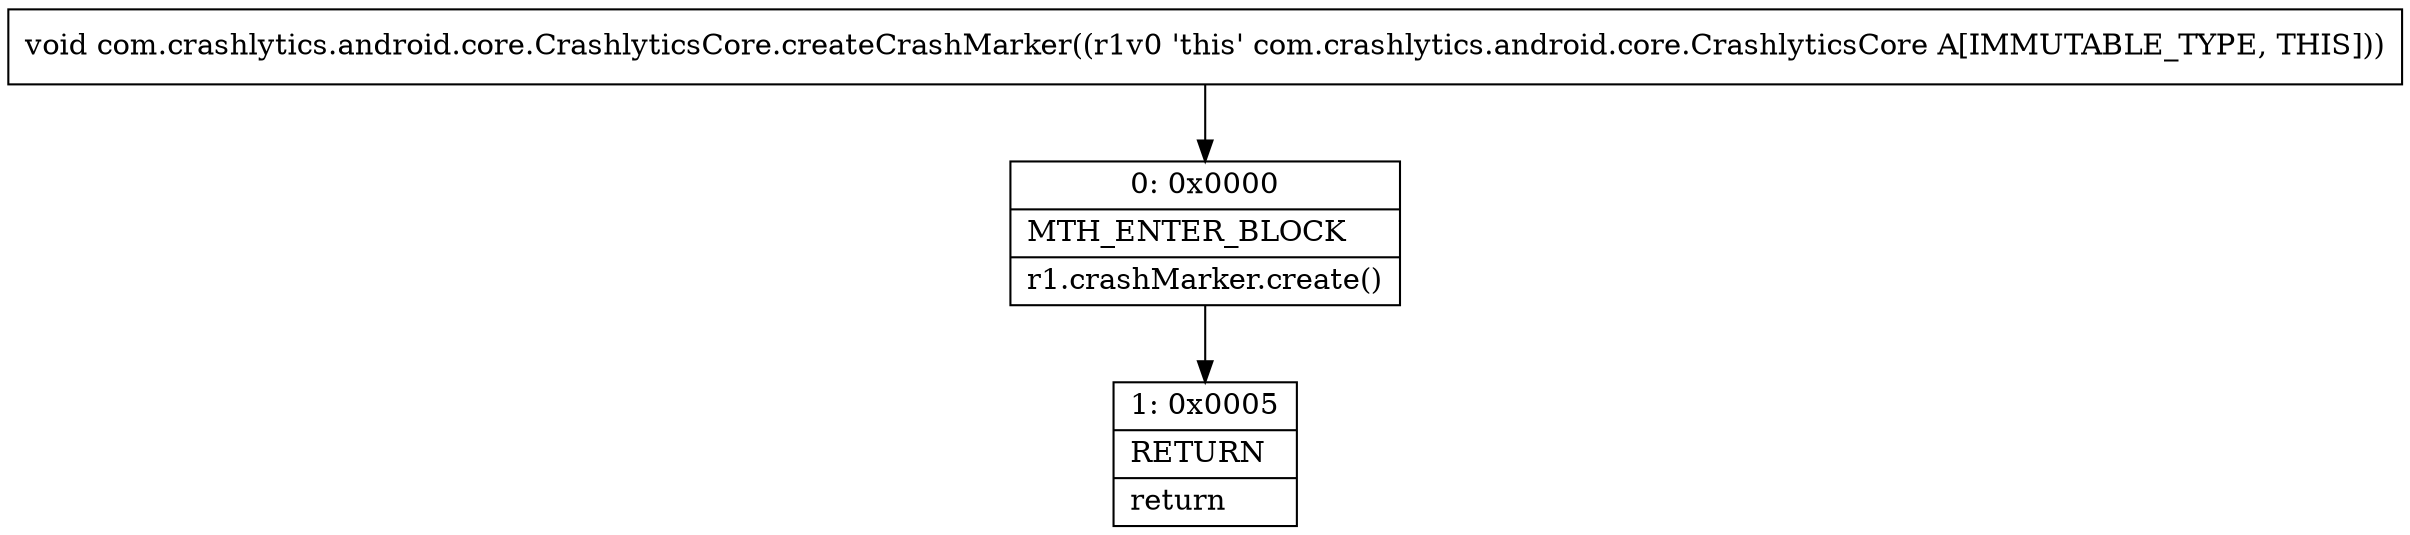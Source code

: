 digraph "CFG forcom.crashlytics.android.core.CrashlyticsCore.createCrashMarker()V" {
Node_0 [shape=record,label="{0\:\ 0x0000|MTH_ENTER_BLOCK\l|r1.crashMarker.create()\l}"];
Node_1 [shape=record,label="{1\:\ 0x0005|RETURN\l|return\l}"];
MethodNode[shape=record,label="{void com.crashlytics.android.core.CrashlyticsCore.createCrashMarker((r1v0 'this' com.crashlytics.android.core.CrashlyticsCore A[IMMUTABLE_TYPE, THIS])) }"];
MethodNode -> Node_0;
Node_0 -> Node_1;
}

